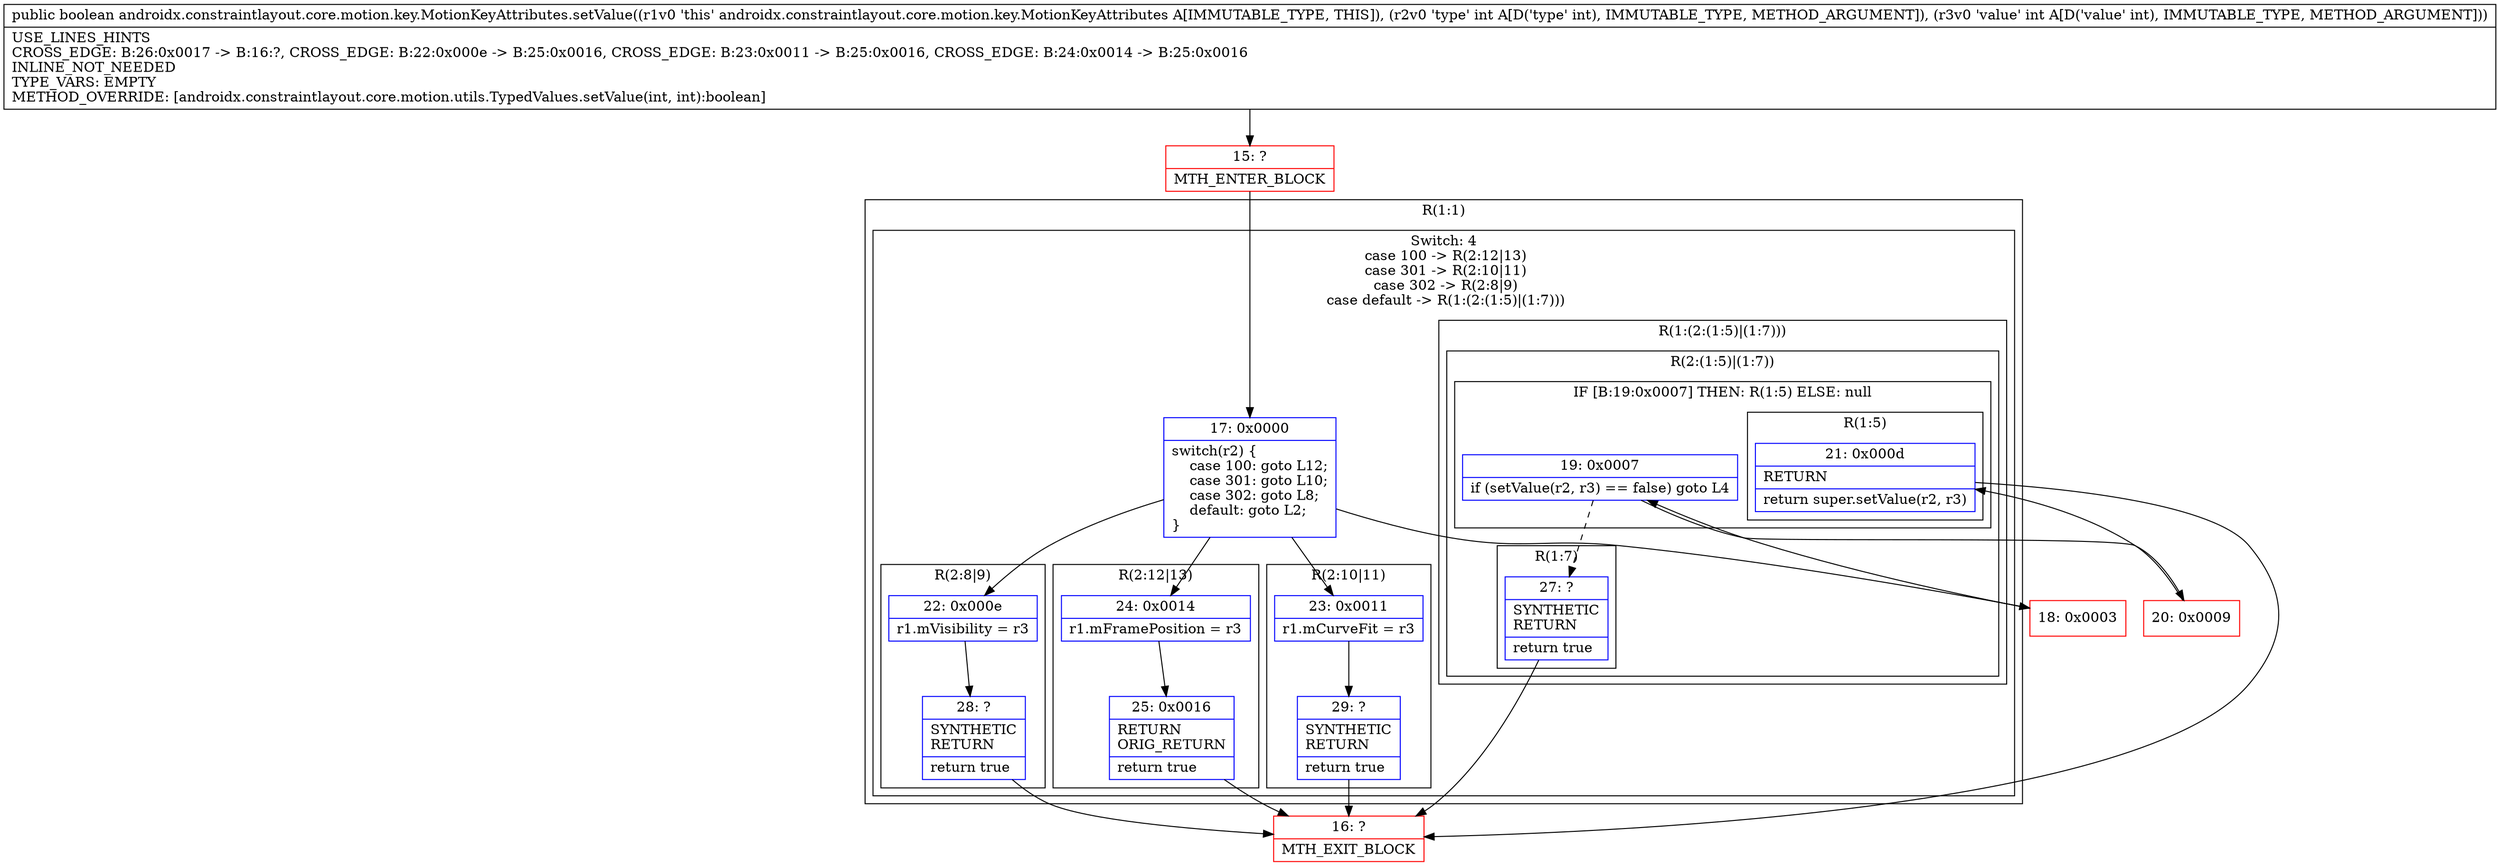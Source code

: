 digraph "CFG forandroidx.constraintlayout.core.motion.key.MotionKeyAttributes.setValue(II)Z" {
subgraph cluster_Region_2088272486 {
label = "R(1:1)";
node [shape=record,color=blue];
subgraph cluster_SwitchRegion_236156761 {
label = "Switch: 4
 case 100 -> R(2:12|13)
 case 301 -> R(2:10|11)
 case 302 -> R(2:8|9)
 case default -> R(1:(2:(1:5)|(1:7)))";
node [shape=record,color=blue];
Node_17 [shape=record,label="{17\:\ 0x0000|switch(r2) \{\l    case 100: goto L12;\l    case 301: goto L10;\l    case 302: goto L8;\l    default: goto L2;\l\}\l}"];
subgraph cluster_Region_398609084 {
label = "R(2:12|13)";
node [shape=record,color=blue];
Node_24 [shape=record,label="{24\:\ 0x0014|r1.mFramePosition = r3\l}"];
Node_25 [shape=record,label="{25\:\ 0x0016|RETURN\lORIG_RETURN\l|return true\l}"];
}
subgraph cluster_Region_1325785605 {
label = "R(2:10|11)";
node [shape=record,color=blue];
Node_23 [shape=record,label="{23\:\ 0x0011|r1.mCurveFit = r3\l}"];
Node_29 [shape=record,label="{29\:\ ?|SYNTHETIC\lRETURN\l|return true\l}"];
}
subgraph cluster_Region_2010522161 {
label = "R(2:8|9)";
node [shape=record,color=blue];
Node_22 [shape=record,label="{22\:\ 0x000e|r1.mVisibility = r3\l}"];
Node_28 [shape=record,label="{28\:\ ?|SYNTHETIC\lRETURN\l|return true\l}"];
}
subgraph cluster_Region_1659517485 {
label = "R(1:(2:(1:5)|(1:7)))";
node [shape=record,color=blue];
subgraph cluster_Region_1735924582 {
label = "R(2:(1:5)|(1:7))";
node [shape=record,color=blue];
subgraph cluster_IfRegion_126736454 {
label = "IF [B:19:0x0007] THEN: R(1:5) ELSE: null";
node [shape=record,color=blue];
Node_19 [shape=record,label="{19\:\ 0x0007|if (setValue(r2, r3) == false) goto L4\l}"];
subgraph cluster_Region_1099740460 {
label = "R(1:5)";
node [shape=record,color=blue];
Node_21 [shape=record,label="{21\:\ 0x000d|RETURN\l|return super.setValue(r2, r3)\l}"];
}
}
subgraph cluster_Region_1912915042 {
label = "R(1:7)";
node [shape=record,color=blue];
Node_27 [shape=record,label="{27\:\ ?|SYNTHETIC\lRETURN\l|return true\l}"];
}
}
}
}
}
Node_15 [shape=record,color=red,label="{15\:\ ?|MTH_ENTER_BLOCK\l}"];
Node_18 [shape=record,color=red,label="{18\:\ 0x0003}"];
Node_20 [shape=record,color=red,label="{20\:\ 0x0009}"];
Node_16 [shape=record,color=red,label="{16\:\ ?|MTH_EXIT_BLOCK\l}"];
MethodNode[shape=record,label="{public boolean androidx.constraintlayout.core.motion.key.MotionKeyAttributes.setValue((r1v0 'this' androidx.constraintlayout.core.motion.key.MotionKeyAttributes A[IMMUTABLE_TYPE, THIS]), (r2v0 'type' int A[D('type' int), IMMUTABLE_TYPE, METHOD_ARGUMENT]), (r3v0 'value' int A[D('value' int), IMMUTABLE_TYPE, METHOD_ARGUMENT]))  | USE_LINES_HINTS\lCROSS_EDGE: B:26:0x0017 \-\> B:16:?, CROSS_EDGE: B:22:0x000e \-\> B:25:0x0016, CROSS_EDGE: B:23:0x0011 \-\> B:25:0x0016, CROSS_EDGE: B:24:0x0014 \-\> B:25:0x0016\lINLINE_NOT_NEEDED\lTYPE_VARS: EMPTY\lMETHOD_OVERRIDE: [androidx.constraintlayout.core.motion.utils.TypedValues.setValue(int, int):boolean]\l}"];
MethodNode -> Node_15;Node_17 -> Node_18;
Node_17 -> Node_22;
Node_17 -> Node_23;
Node_17 -> Node_24;
Node_24 -> Node_25;
Node_25 -> Node_16;
Node_23 -> Node_29;
Node_29 -> Node_16;
Node_22 -> Node_28;
Node_28 -> Node_16;
Node_19 -> Node_20;
Node_19 -> Node_27[style=dashed];
Node_21 -> Node_16;
Node_27 -> Node_16;
Node_15 -> Node_17;
Node_18 -> Node_19;
Node_20 -> Node_21;
}

